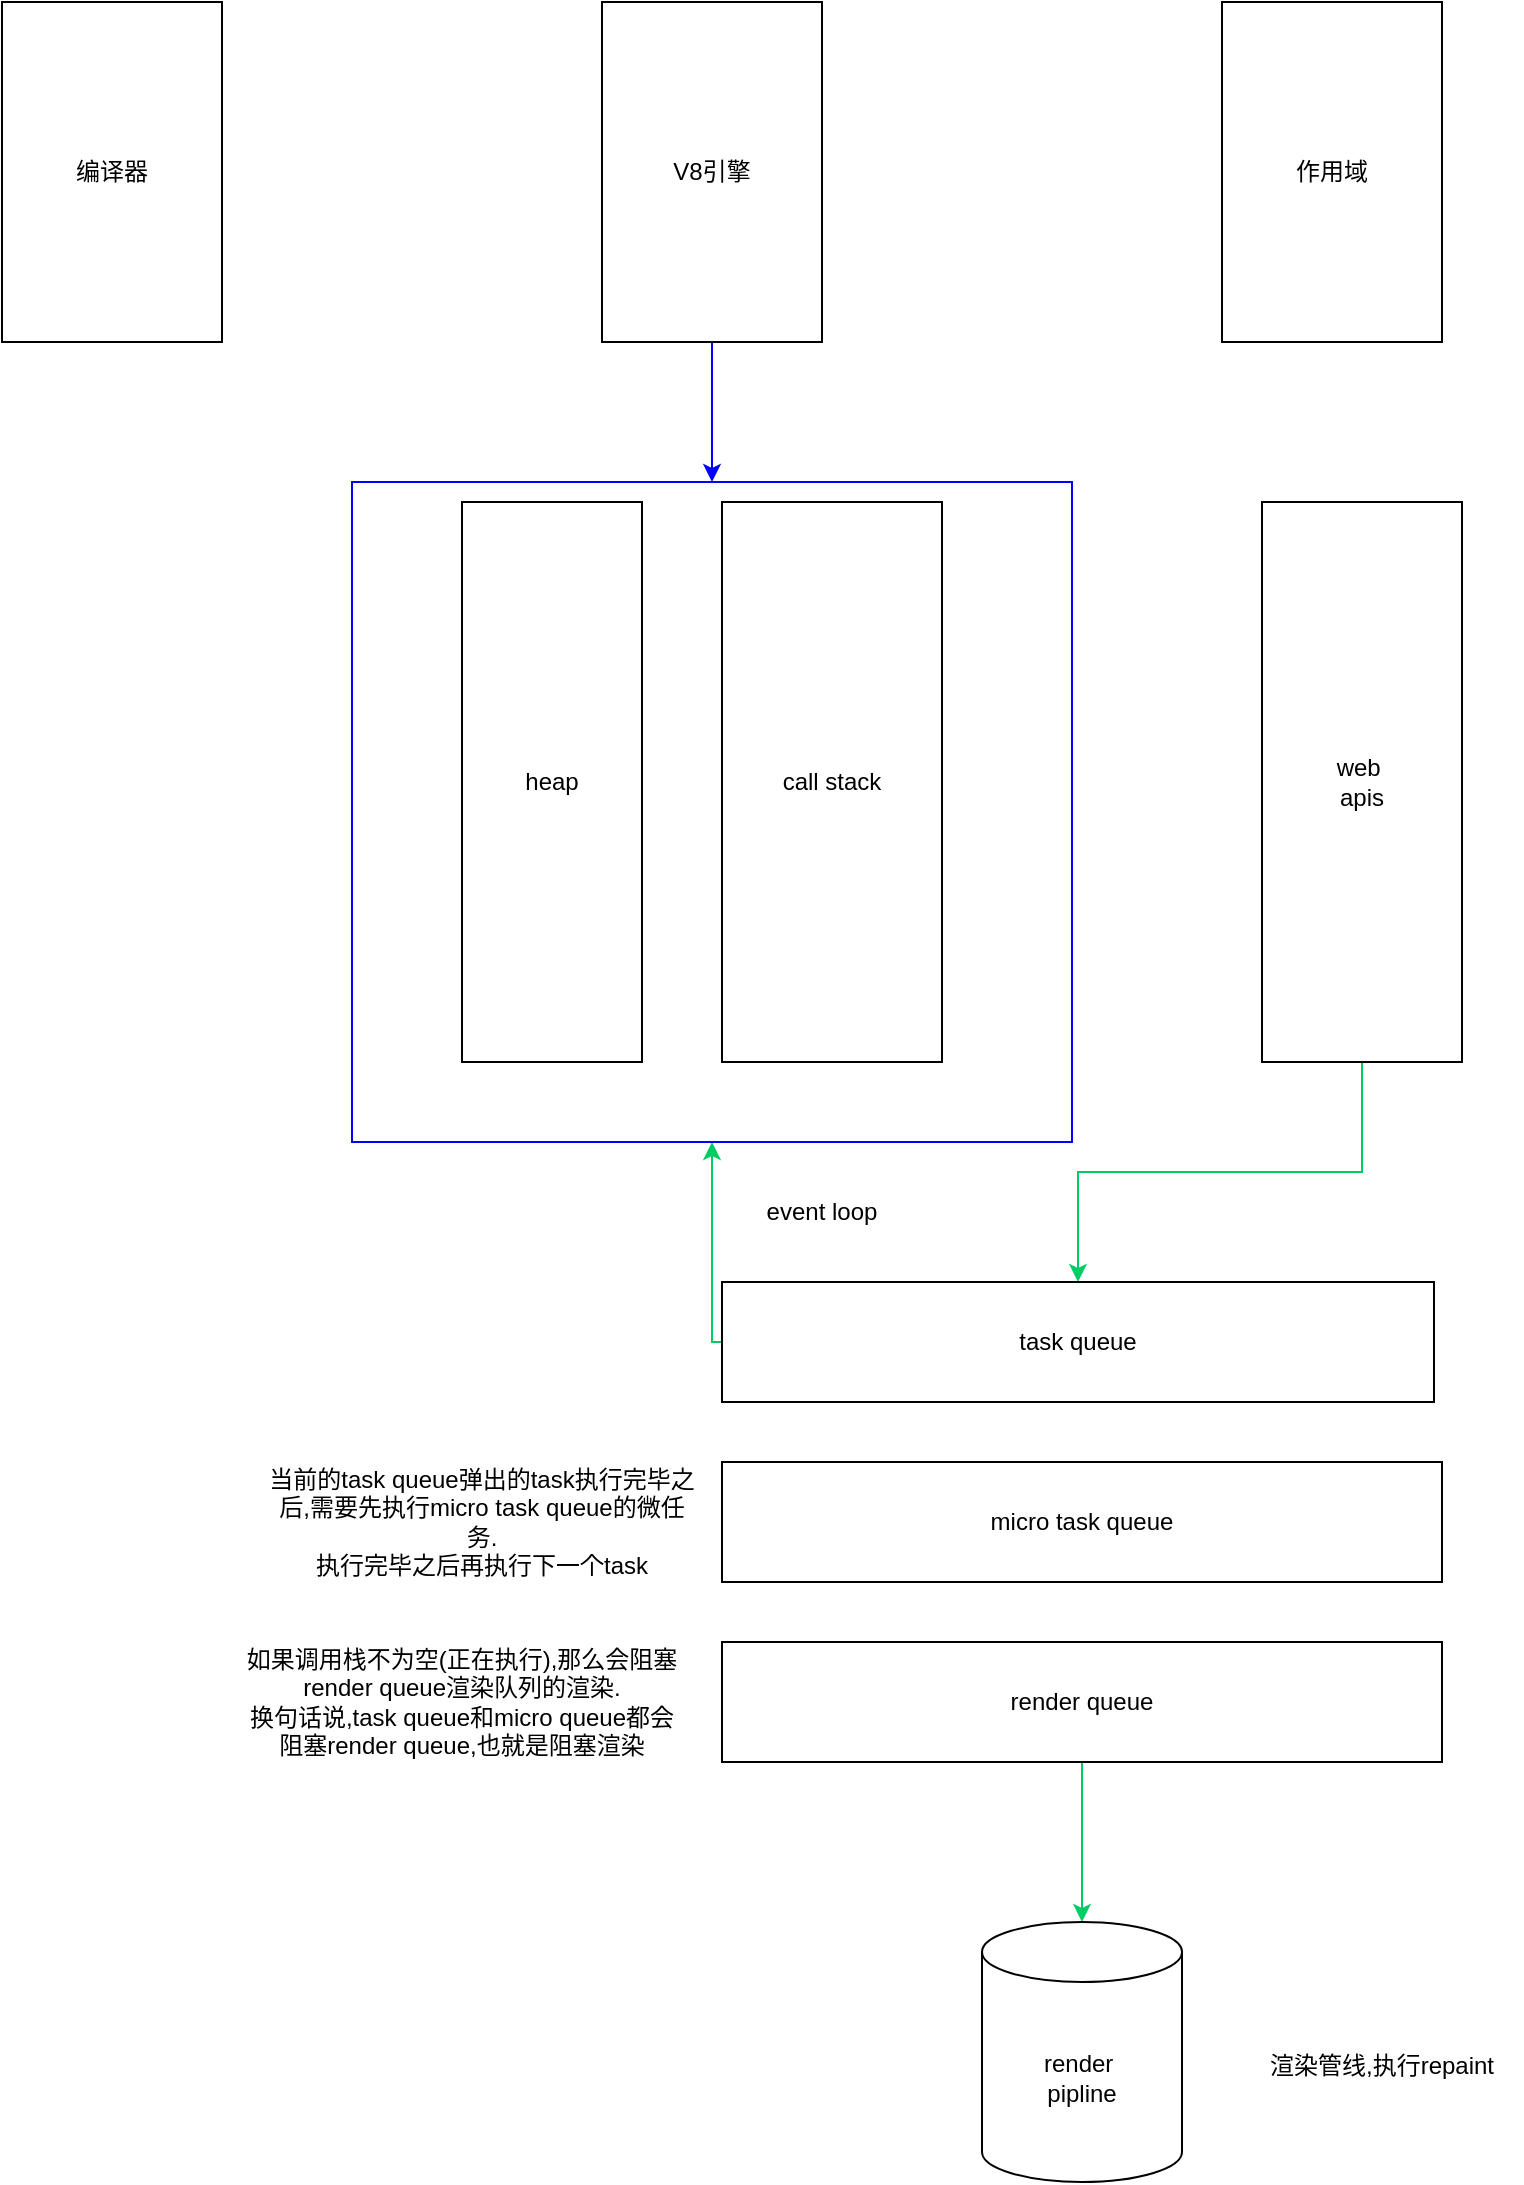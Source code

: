 <mxfile version="14.6.13" type="device"><diagram id="vCyCeYAbTePS8m8Keqoa" name="第 1 页"><mxGraphModel dx="946" dy="584" grid="1" gridSize="10" guides="1" tooltips="1" connect="1" arrows="1" fold="1" page="1" pageScale="1" pageWidth="827" pageHeight="1169" math="0" shadow="0"><root><mxCell id="0"/><mxCell id="1" parent="0"/><mxCell id="l67hWHjT1TFfPYjIj16Q-1" value="编译器" style="rounded=0;whiteSpace=wrap;html=1;" vertex="1" parent="1"><mxGeometry x="60" y="160" width="110" height="170" as="geometry"/></mxCell><mxCell id="l67hWHjT1TFfPYjIj16Q-10" style="edgeStyle=orthogonalEdgeStyle;rounded=0;orthogonalLoop=1;jettySize=auto;html=1;strokeColor=#0000FF;" edge="1" parent="1" source="l67hWHjT1TFfPYjIj16Q-2" target="l67hWHjT1TFfPYjIj16Q-9"><mxGeometry relative="1" as="geometry"/></mxCell><mxCell id="l67hWHjT1TFfPYjIj16Q-2" value="V8引擎" style="rounded=0;whiteSpace=wrap;html=1;" vertex="1" parent="1"><mxGeometry x="360" y="160" width="110" height="170" as="geometry"/></mxCell><mxCell id="l67hWHjT1TFfPYjIj16Q-3" value="作用域" style="rounded=0;whiteSpace=wrap;html=1;" vertex="1" parent="1"><mxGeometry x="670" y="160" width="110" height="170" as="geometry"/></mxCell><mxCell id="l67hWHjT1TFfPYjIj16Q-4" value="call stack" style="rounded=0;whiteSpace=wrap;html=1;" vertex="1" parent="1"><mxGeometry x="420" y="410" width="110" height="280" as="geometry"/></mxCell><mxCell id="l67hWHjT1TFfPYjIj16Q-11" style="edgeStyle=orthogonalEdgeStyle;rounded=0;orthogonalLoop=1;jettySize=auto;html=1;strokeColor=#00CC66;" edge="1" parent="1" source="l67hWHjT1TFfPYjIj16Q-5" target="l67hWHjT1TFfPYjIj16Q-6"><mxGeometry relative="1" as="geometry"/></mxCell><mxCell id="l67hWHjT1TFfPYjIj16Q-5" value="web&amp;nbsp;&lt;br&gt;apis" style="rounded=0;whiteSpace=wrap;html=1;" vertex="1" parent="1"><mxGeometry x="690" y="410" width="100" height="280" as="geometry"/></mxCell><mxCell id="l67hWHjT1TFfPYjIj16Q-12" style="edgeStyle=orthogonalEdgeStyle;rounded=0;orthogonalLoop=1;jettySize=auto;html=1;strokeColor=#00CC66;" edge="1" parent="1" source="l67hWHjT1TFfPYjIj16Q-6" target="l67hWHjT1TFfPYjIj16Q-9"><mxGeometry relative="1" as="geometry"><Array as="points"><mxPoint x="415" y="830"/></Array></mxGeometry></mxCell><mxCell id="l67hWHjT1TFfPYjIj16Q-6" value="task queue" style="rounded=0;whiteSpace=wrap;html=1;" vertex="1" parent="1"><mxGeometry x="420" y="800" width="356" height="60" as="geometry"/></mxCell><mxCell id="l67hWHjT1TFfPYjIj16Q-7" value="event loop" style="text;html=1;strokeColor=none;fillColor=none;align=center;verticalAlign=middle;whiteSpace=wrap;rounded=0;" vertex="1" parent="1"><mxGeometry x="420" y="750" width="100" height="30" as="geometry"/></mxCell><mxCell id="l67hWHjT1TFfPYjIj16Q-8" value="heap" style="rounded=0;whiteSpace=wrap;html=1;" vertex="1" parent="1"><mxGeometry x="290" y="410" width="90" height="280" as="geometry"/></mxCell><mxCell id="l67hWHjT1TFfPYjIj16Q-9" value="" style="rounded=0;whiteSpace=wrap;html=1;fillColor=none;strokeColor=#0000FF;" vertex="1" parent="1"><mxGeometry x="235" y="400" width="360" height="330" as="geometry"/></mxCell><mxCell id="l67hWHjT1TFfPYjIj16Q-19" style="edgeStyle=orthogonalEdgeStyle;rounded=0;orthogonalLoop=1;jettySize=auto;html=1;strokeColor=#00CC66;" edge="1" parent="1" source="l67hWHjT1TFfPYjIj16Q-13" target="l67hWHjT1TFfPYjIj16Q-17"><mxGeometry relative="1" as="geometry"/></mxCell><mxCell id="l67hWHjT1TFfPYjIj16Q-13" value="render queue" style="rounded=0;whiteSpace=wrap;html=1;fillColor=none;" vertex="1" parent="1"><mxGeometry x="420" y="980" width="360" height="60" as="geometry"/></mxCell><mxCell id="l67hWHjT1TFfPYjIj16Q-14" value="如果调用栈不为空(正在执行),那么会阻塞render queue渲染队列的渲染.&lt;br&gt;换句话说,task queue和micro queue都会阻塞render queue,也就是阻塞渲染" style="text;html=1;strokeColor=none;fillColor=none;align=center;verticalAlign=middle;whiteSpace=wrap;rounded=0;" vertex="1" parent="1"><mxGeometry x="180" y="980" width="220" height="60" as="geometry"/></mxCell><mxCell id="l67hWHjT1TFfPYjIj16Q-15" value="micro task queue" style="rounded=0;whiteSpace=wrap;html=1;strokeColor=#000000;fillColor=none;" vertex="1" parent="1"><mxGeometry x="420" y="890" width="360" height="60" as="geometry"/></mxCell><mxCell id="l67hWHjT1TFfPYjIj16Q-16" value="当前的task queue弹出的task执行完毕之后,需要先执行micro task queue的微任务.&lt;br&gt;执行完毕之后再执行下一个task" style="text;html=1;strokeColor=none;fillColor=none;align=center;verticalAlign=middle;whiteSpace=wrap;rounded=0;" vertex="1" parent="1"><mxGeometry x="190" y="895" width="220" height="50" as="geometry"/></mxCell><mxCell id="l67hWHjT1TFfPYjIj16Q-17" value="render&amp;nbsp;&lt;br&gt;pipline" style="shape=cylinder3;whiteSpace=wrap;html=1;boundedLbl=1;backgroundOutline=1;size=15;strokeColor=#000000;fillColor=none;" vertex="1" parent="1"><mxGeometry x="550" y="1120" width="100" height="130" as="geometry"/></mxCell><mxCell id="l67hWHjT1TFfPYjIj16Q-20" value="渲染管线,执行repaint" style="text;html=1;strokeColor=none;fillColor=none;align=center;verticalAlign=middle;whiteSpace=wrap;rounded=0;" vertex="1" parent="1"><mxGeometry x="680" y="1169" width="140" height="45" as="geometry"/></mxCell></root></mxGraphModel></diagram></mxfile>